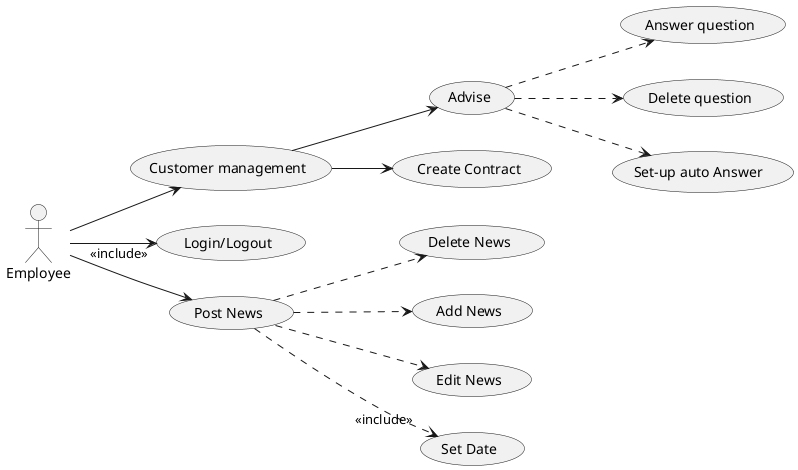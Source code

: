 @startuml
left to right direction
skinparam DefaultTextAlignment center
skinparam style strictuml
Actor Employee as Emp
usecase "Advise" as UCAdv
usecase "Answer question" as UCAns
usecase "Delete question" as UCDeQ
usecase "Set-up auto Answer " as UCSeAuto
usecase "Customer management"as CusM
Emp-->CusM

CusM-->UCAdv
(UCAdv)..>(UCAns)
(UCAdv)..>(UCDeQ)
(UCAdv)..>(UCSeAuto)
usecase "Create Contract" as UCCont
CusM-->(UCCont)
usecase "Login/Logout" as UCAcc
Emp-->"<<include>>"(UCAcc)
'/Đăng tin BDS'/
usecase "Post News" as UCNew
 usecase "Delete News" as UcDeNews
 usecase "Add News" as UcAdNews
 usecase "Edit News" as UcEdNews
 usecase "Set Date"as UCSetDate /'Lên lịch đăng tin'/
 (UCNew)..>"<<include>>"(UCSetDate)
 (UCNew)..>(UcAdNews)
 (UCNew)..>(UcEdNews)
 (UCNew)..>(UcDeNews)
 Emp-->(UCNew)
@enduml
